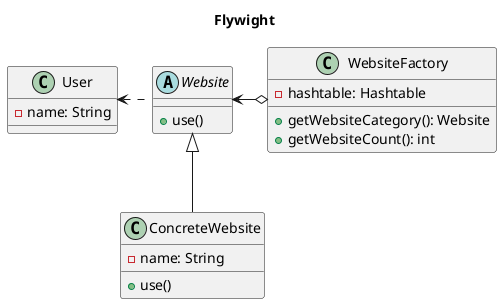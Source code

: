 @startuml

title Flywight

abstract class Website{
    +use()
}
class WebsiteFactory{
    -hashtable: Hashtable
    +getWebsiteCategory(): Website
    +getWebsiteCount(): int
}
class ConcreteWebsite{
    -name: String
    +use()
}
class User{
    -name: String
}


Website <|-- ConcreteWebsite
User <. Website
Website <-o WebsiteFactory
@enduml